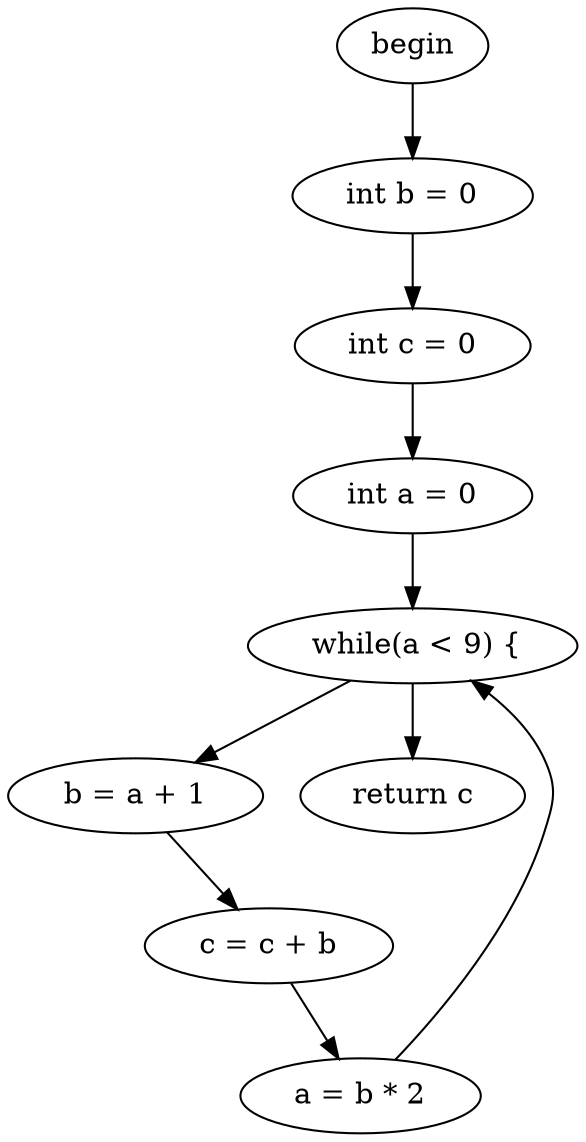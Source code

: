 digraph homework2 { 
"begin"->" int b = 0 "
" int b = 0 "->" int c = 0 "
" int c = 0 "->" int a = 0 "
" int a = 0 "->" while(a < 9) {"
" while(a < 9) {"->" b = a + 1 "
" while(a < 9) {"->" return c "
" b = a + 1 "->" c = c + b "
" c = c + b "->" a = b * 2 "
" a = b * 2 "->" while(a < 9) {"
}
